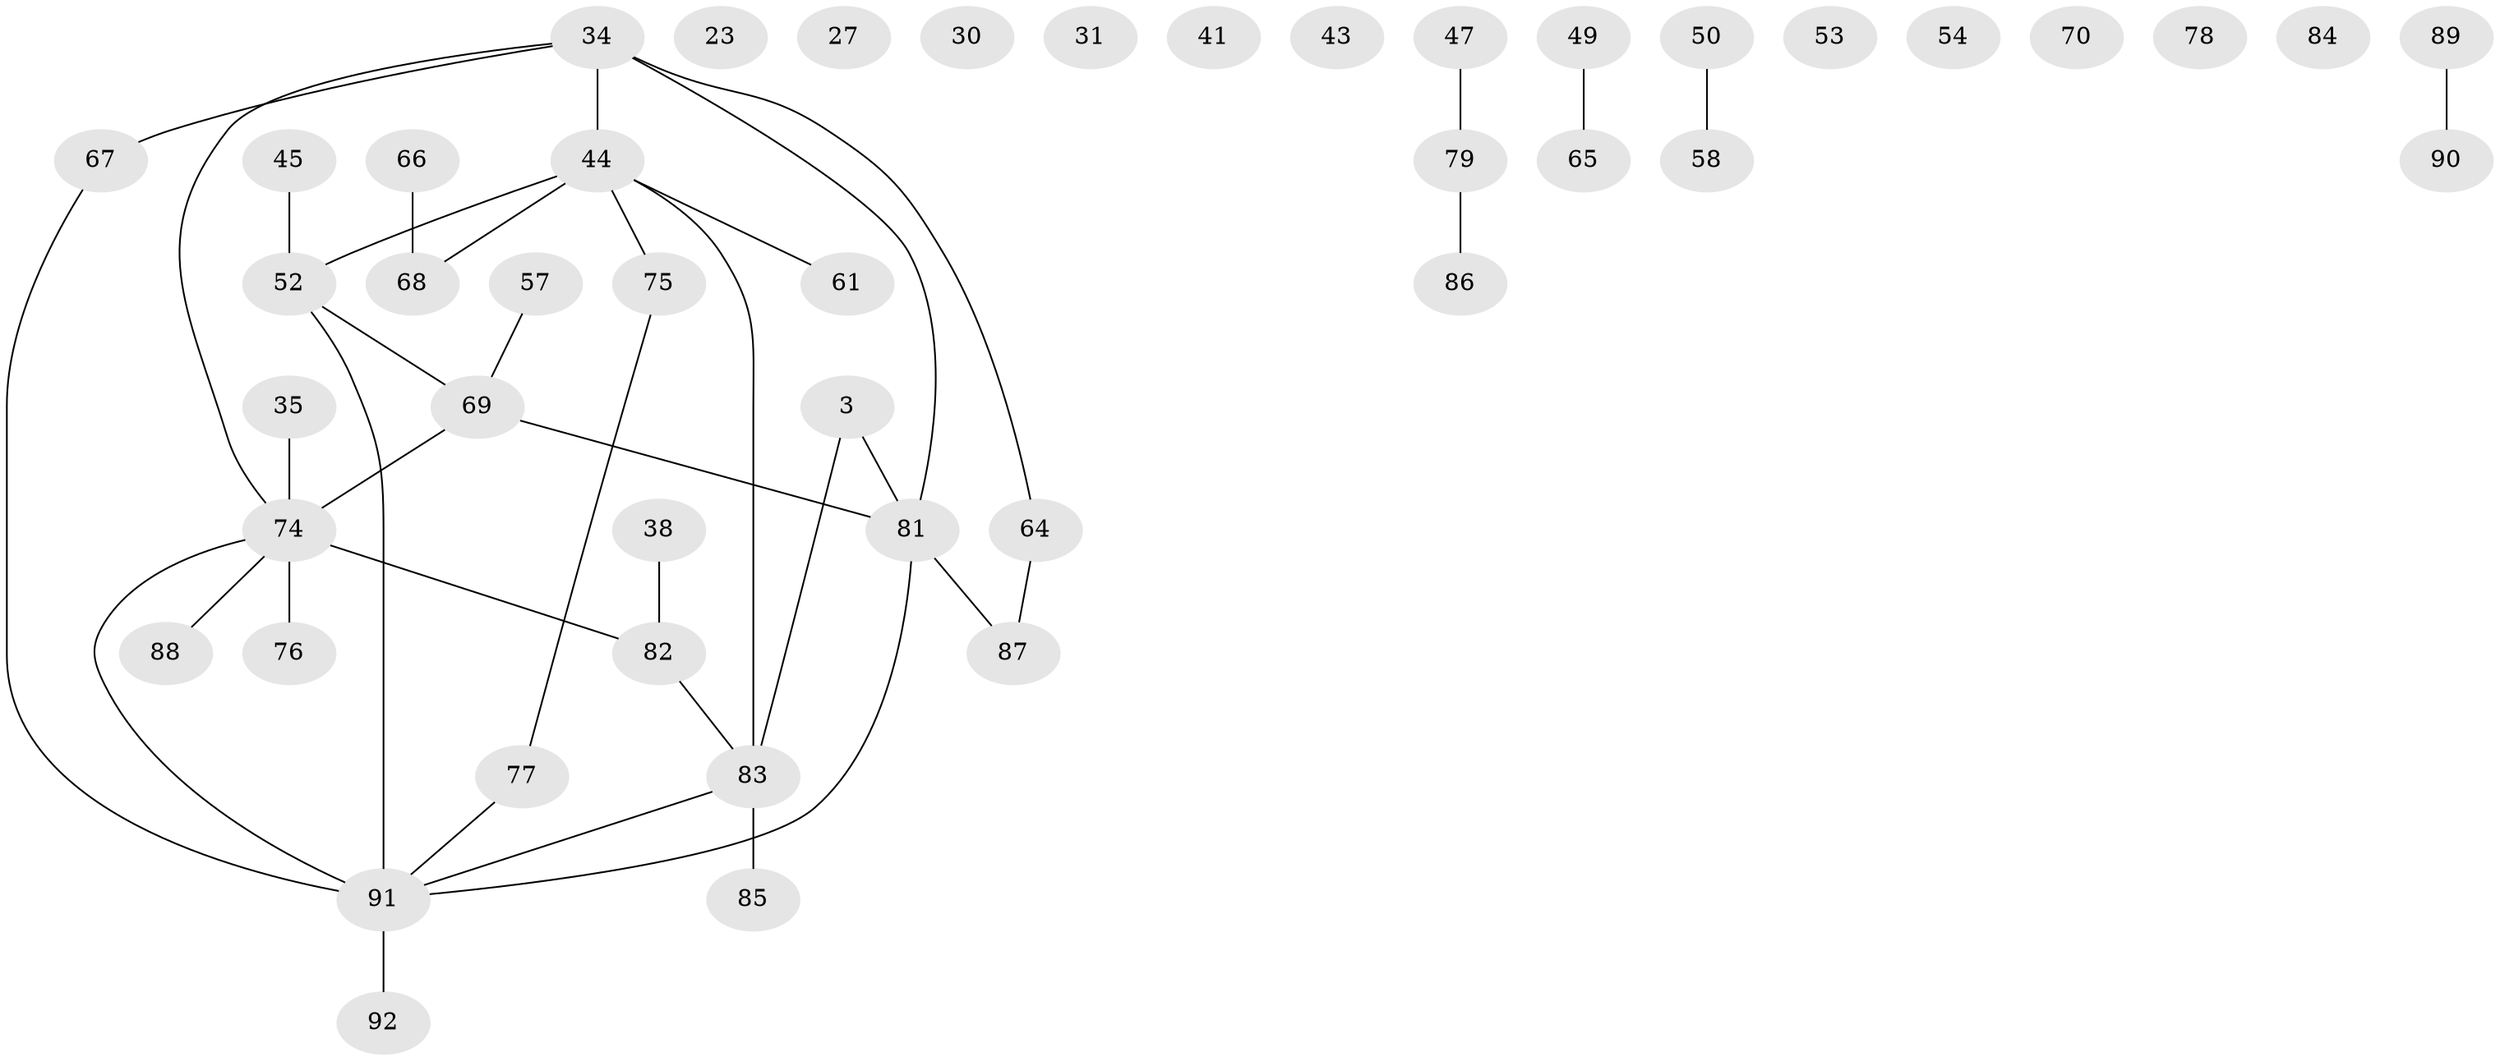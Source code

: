 // original degree distribution, {2: 0.2826086956521739, 6: 0.010869565217391304, 3: 0.17391304347826086, 1: 0.2717391304347826, 4: 0.07608695652173914, 0: 0.10869565217391304, 5: 0.07608695652173914}
// Generated by graph-tools (version 1.1) at 2025/40/03/09/25 04:40:51]
// undirected, 46 vertices, 40 edges
graph export_dot {
graph [start="1"]
  node [color=gray90,style=filled];
  3;
  23;
  27;
  30;
  31;
  34 [super="+2+14"];
  35;
  38;
  41;
  43;
  44 [super="+40"];
  45;
  47 [super="+24"];
  49;
  50;
  52 [super="+36"];
  53;
  54 [super="+15"];
  57;
  58 [super="+26"];
  61;
  64;
  65;
  66;
  67 [super="+16+28+18"];
  68;
  69 [super="+56+37"];
  70;
  74 [super="+51+73"];
  75;
  76;
  77;
  78;
  79;
  81 [super="+33+55+62"];
  82 [super="+13+32"];
  83 [super="+80"];
  84;
  85;
  86;
  87;
  88;
  89 [super="+11"];
  90;
  91 [super="+71+72"];
  92;
  3 -- 81;
  3 -- 83;
  34 -- 67 [weight=2];
  34 -- 64;
  34 -- 44 [weight=2];
  34 -- 74 [weight=2];
  34 -- 81 [weight=2];
  35 -- 74;
  38 -- 82;
  44 -- 61;
  44 -- 83 [weight=2];
  44 -- 68;
  44 -- 52 [weight=2];
  44 -- 75;
  45 -- 52;
  47 -- 79;
  49 -- 65;
  50 -- 58;
  52 -- 69 [weight=3];
  52 -- 91 [weight=2];
  57 -- 69;
  64 -- 87;
  66 -- 68;
  67 -- 91;
  69 -- 74 [weight=2];
  69 -- 81 [weight=2];
  74 -- 88;
  74 -- 82;
  74 -- 91;
  74 -- 76;
  75 -- 77;
  77 -- 91;
  79 -- 86;
  81 -- 87;
  81 -- 91;
  82 -- 83;
  83 -- 85;
  83 -- 91;
  89 -- 90;
  91 -- 92;
}
